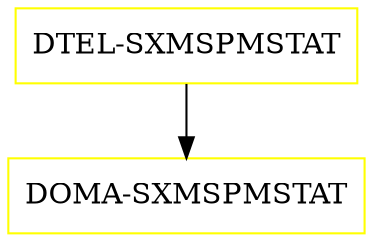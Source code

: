 digraph G {
  "DTEL-SXMSPMSTAT" [shape=box,color=yellow];
  "DOMA-SXMSPMSTAT" [shape=box,color=yellow,URL="./DOMA_SXMSPMSTAT.html"];
  "DTEL-SXMSPMSTAT" -> "DOMA-SXMSPMSTAT";
}
